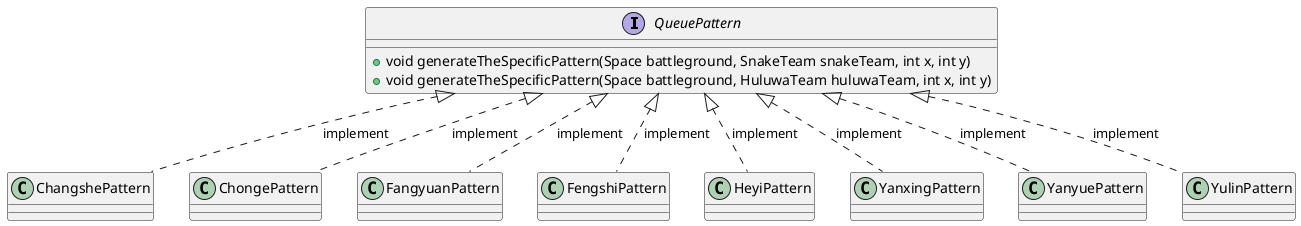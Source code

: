 @startuml


interface QueuePattern {
    +void generateTheSpecificPattern(Space battleground, SnakeTeam snakeTeam, int x, int y)
    +void generateTheSpecificPattern(Space battleground, HuluwaTeam huluwaTeam, int x, int y)
}

class ChangshePattern
ChangshePattern .up.|>QueuePattern :implement
ChongePattern .up.|>QueuePattern :implement
FangyuanPattern .up.|>QueuePattern :implement
FengshiPattern .up.|>QueuePattern :implement
HeyiPattern .up.|>QueuePattern :implement
YanxingPattern .up.|>QueuePattern :implement
YanyuePattern .up.|>QueuePattern :implement
YulinPattern .up.|>QueuePattern :implement



@enduml